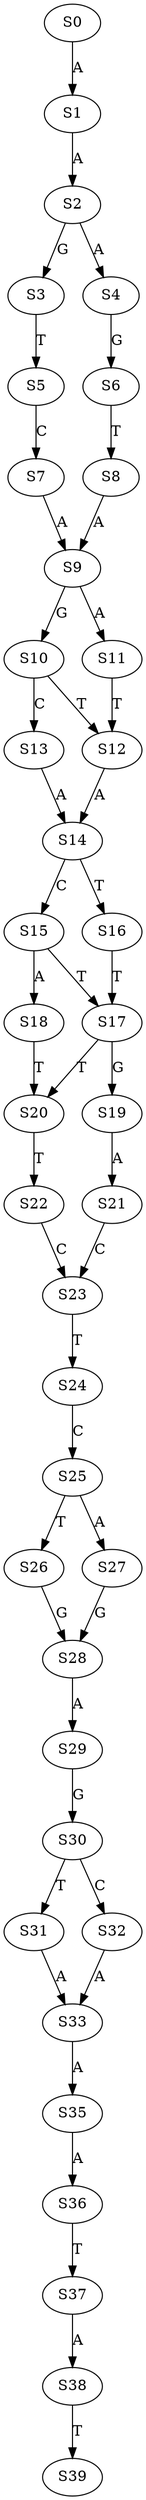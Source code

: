 strict digraph  {
	S0 -> S1 [ label = A ];
	S1 -> S2 [ label = A ];
	S2 -> S3 [ label = G ];
	S2 -> S4 [ label = A ];
	S3 -> S5 [ label = T ];
	S4 -> S6 [ label = G ];
	S5 -> S7 [ label = C ];
	S6 -> S8 [ label = T ];
	S7 -> S9 [ label = A ];
	S8 -> S9 [ label = A ];
	S9 -> S10 [ label = G ];
	S9 -> S11 [ label = A ];
	S10 -> S12 [ label = T ];
	S10 -> S13 [ label = C ];
	S11 -> S12 [ label = T ];
	S12 -> S14 [ label = A ];
	S13 -> S14 [ label = A ];
	S14 -> S15 [ label = C ];
	S14 -> S16 [ label = T ];
	S15 -> S17 [ label = T ];
	S15 -> S18 [ label = A ];
	S16 -> S17 [ label = T ];
	S17 -> S19 [ label = G ];
	S17 -> S20 [ label = T ];
	S18 -> S20 [ label = T ];
	S19 -> S21 [ label = A ];
	S20 -> S22 [ label = T ];
	S21 -> S23 [ label = C ];
	S22 -> S23 [ label = C ];
	S23 -> S24 [ label = T ];
	S24 -> S25 [ label = C ];
	S25 -> S26 [ label = T ];
	S25 -> S27 [ label = A ];
	S26 -> S28 [ label = G ];
	S27 -> S28 [ label = G ];
	S28 -> S29 [ label = A ];
	S29 -> S30 [ label = G ];
	S30 -> S31 [ label = T ];
	S30 -> S32 [ label = C ];
	S31 -> S33 [ label = A ];
	S32 -> S33 [ label = A ];
	S33 -> S35 [ label = A ];
	S35 -> S36 [ label = A ];
	S36 -> S37 [ label = T ];
	S37 -> S38 [ label = A ];
	S38 -> S39 [ label = T ];
}
